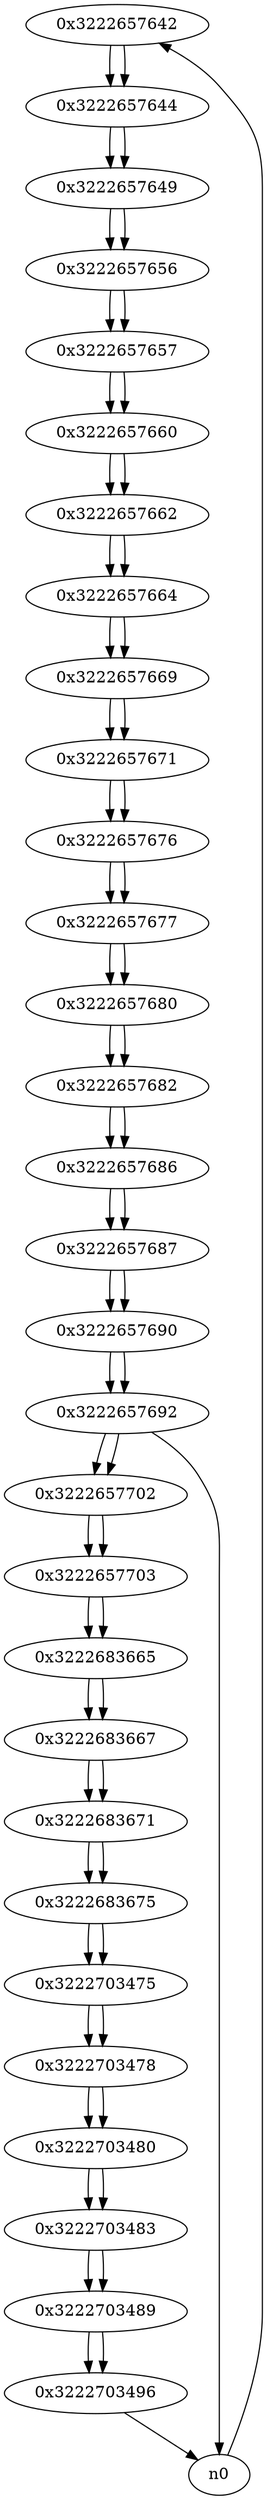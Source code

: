 digraph G{
/* nodes */
  n1 [label="0x3222657642"]
  n2 [label="0x3222657644"]
  n3 [label="0x3222657649"]
  n4 [label="0x3222657656"]
  n5 [label="0x3222657657"]
  n6 [label="0x3222657660"]
  n7 [label="0x3222657662"]
  n8 [label="0x3222657664"]
  n9 [label="0x3222657669"]
  n10 [label="0x3222657671"]
  n11 [label="0x3222657676"]
  n12 [label="0x3222657677"]
  n13 [label="0x3222657680"]
  n14 [label="0x3222657682"]
  n15 [label="0x3222657686"]
  n16 [label="0x3222657687"]
  n17 [label="0x3222657690"]
  n18 [label="0x3222657692"]
  n19 [label="0x3222657702"]
  n20 [label="0x3222657703"]
  n21 [label="0x3222683665"]
  n22 [label="0x3222683667"]
  n23 [label="0x3222683671"]
  n24 [label="0x3222683675"]
  n25 [label="0x3222703475"]
  n26 [label="0x3222703478"]
  n27 [label="0x3222703480"]
  n28 [label="0x3222703483"]
  n29 [label="0x3222703489"]
  n30 [label="0x3222703496"]
/* edges */
n1 -> n2;
n0 -> n1;
n2 -> n3;
n1 -> n2;
n3 -> n4;
n2 -> n3;
n4 -> n5;
n3 -> n4;
n5 -> n6;
n4 -> n5;
n6 -> n7;
n5 -> n6;
n7 -> n8;
n6 -> n7;
n8 -> n9;
n7 -> n8;
n9 -> n10;
n8 -> n9;
n10 -> n11;
n9 -> n10;
n11 -> n12;
n10 -> n11;
n12 -> n13;
n11 -> n12;
n13 -> n14;
n12 -> n13;
n14 -> n15;
n13 -> n14;
n15 -> n16;
n14 -> n15;
n16 -> n17;
n15 -> n16;
n17 -> n18;
n16 -> n17;
n18 -> n19;
n18 -> n0;
n17 -> n18;
n19 -> n20;
n18 -> n19;
n20 -> n21;
n19 -> n20;
n21 -> n22;
n20 -> n21;
n22 -> n23;
n21 -> n22;
n23 -> n24;
n22 -> n23;
n24 -> n25;
n23 -> n24;
n25 -> n26;
n24 -> n25;
n26 -> n27;
n25 -> n26;
n27 -> n28;
n26 -> n27;
n28 -> n29;
n27 -> n28;
n29 -> n30;
n28 -> n29;
n30 -> n0;
n29 -> n30;
}
